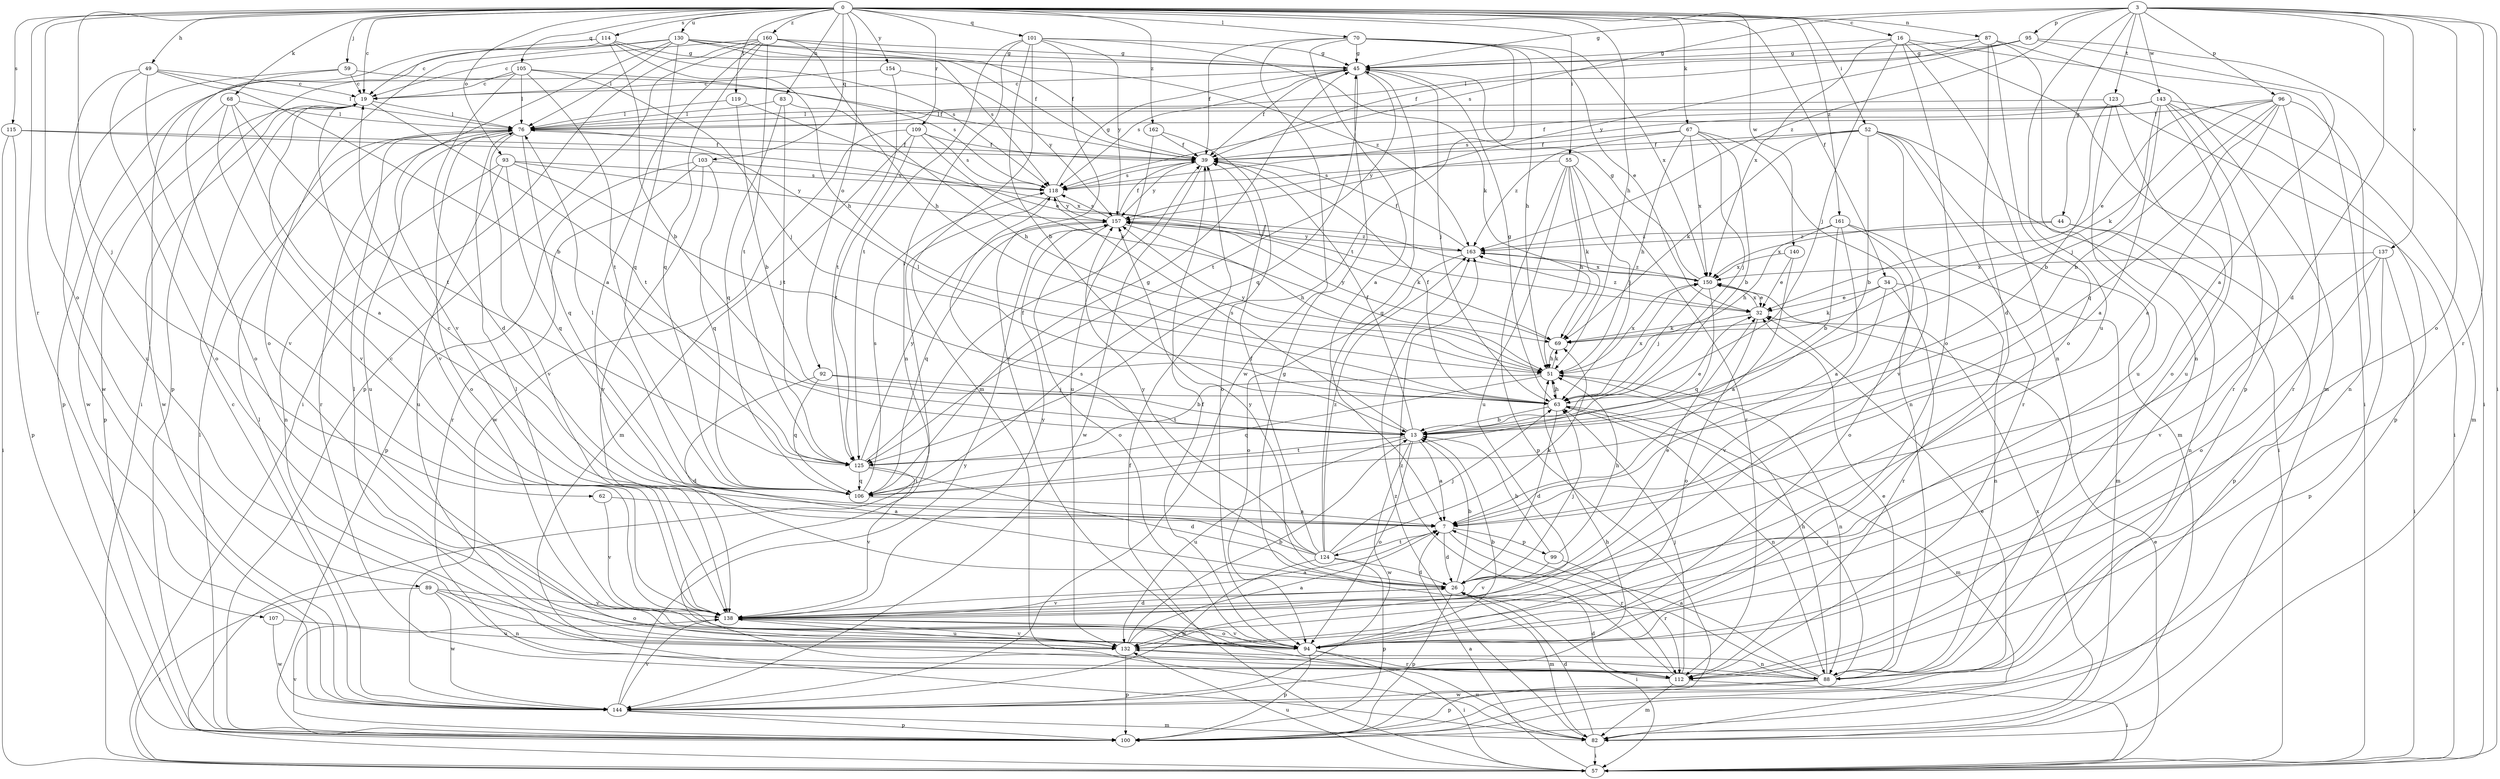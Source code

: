 strict digraph  {
0;
3;
7;
13;
16;
19;
26;
32;
34;
39;
44;
45;
49;
51;
52;
55;
57;
59;
62;
63;
67;
68;
69;
70;
76;
82;
83;
87;
88;
89;
92;
93;
94;
95;
96;
99;
100;
101;
103;
105;
106;
107;
109;
112;
114;
115;
118;
119;
123;
124;
125;
130;
132;
137;
138;
140;
143;
144;
150;
154;
157;
160;
161;
162;
163;
0 -> 16  [label=c];
0 -> 19  [label=c];
0 -> 34  [label=f];
0 -> 49  [label=h];
0 -> 51  [label=h];
0 -> 52  [label=i];
0 -> 55  [label=i];
0 -> 59  [label=j];
0 -> 62  [label=j];
0 -> 67  [label=k];
0 -> 68  [label=k];
0 -> 70  [label=l];
0 -> 83  [label=n];
0 -> 87  [label=n];
0 -> 89  [label=o];
0 -> 92  [label=o];
0 -> 93  [label=o];
0 -> 101  [label=q];
0 -> 103  [label=q];
0 -> 105  [label=q];
0 -> 107  [label=r];
0 -> 109  [label=r];
0 -> 114  [label=s];
0 -> 115  [label=s];
0 -> 119  [label=t];
0 -> 130  [label=u];
0 -> 140  [label=w];
0 -> 154  [label=y];
0 -> 160  [label=z];
0 -> 161  [label=z];
0 -> 162  [label=z];
3 -> 26  [label=d];
3 -> 44  [label=g];
3 -> 45  [label=g];
3 -> 57  [label=i];
3 -> 94  [label=o];
3 -> 95  [label=p];
3 -> 96  [label=p];
3 -> 112  [label=r];
3 -> 118  [label=s];
3 -> 123  [label=t];
3 -> 132  [label=u];
3 -> 137  [label=v];
3 -> 143  [label=w];
3 -> 163  [label=z];
7 -> 26  [label=d];
7 -> 99  [label=p];
7 -> 112  [label=r];
7 -> 124  [label=t];
13 -> 7  [label=a];
13 -> 32  [label=e];
13 -> 39  [label=f];
13 -> 94  [label=o];
13 -> 118  [label=s];
13 -> 125  [label=t];
13 -> 132  [label=u];
13 -> 144  [label=w];
16 -> 45  [label=g];
16 -> 57  [label=i];
16 -> 63  [label=j];
16 -> 88  [label=n];
16 -> 94  [label=o];
16 -> 100  [label=p];
16 -> 150  [label=x];
19 -> 76  [label=l];
19 -> 100  [label=p];
19 -> 125  [label=t];
19 -> 138  [label=v];
19 -> 144  [label=w];
26 -> 13  [label=b];
26 -> 32  [label=e];
26 -> 57  [label=i];
26 -> 63  [label=j];
26 -> 82  [label=m];
26 -> 100  [label=p];
26 -> 138  [label=v];
26 -> 157  [label=y];
32 -> 69  [label=k];
32 -> 94  [label=o];
32 -> 150  [label=x];
32 -> 163  [label=z];
34 -> 32  [label=e];
34 -> 69  [label=k];
34 -> 88  [label=n];
34 -> 112  [label=r];
34 -> 138  [label=v];
39 -> 118  [label=s];
39 -> 144  [label=w];
39 -> 157  [label=y];
44 -> 88  [label=n];
44 -> 100  [label=p];
44 -> 150  [label=x];
44 -> 163  [label=z];
45 -> 19  [label=c];
45 -> 39  [label=f];
45 -> 63  [label=j];
45 -> 106  [label=q];
45 -> 118  [label=s];
45 -> 125  [label=t];
49 -> 13  [label=b];
49 -> 19  [label=c];
49 -> 76  [label=l];
49 -> 94  [label=o];
49 -> 132  [label=u];
49 -> 138  [label=v];
51 -> 63  [label=j];
51 -> 69  [label=k];
51 -> 88  [label=n];
51 -> 106  [label=q];
51 -> 125  [label=t];
51 -> 150  [label=x];
51 -> 157  [label=y];
52 -> 13  [label=b];
52 -> 39  [label=f];
52 -> 57  [label=i];
52 -> 69  [label=k];
52 -> 82  [label=m];
52 -> 112  [label=r];
52 -> 138  [label=v];
52 -> 157  [label=y];
55 -> 51  [label=h];
55 -> 63  [label=j];
55 -> 69  [label=k];
55 -> 100  [label=p];
55 -> 112  [label=r];
55 -> 118  [label=s];
55 -> 132  [label=u];
57 -> 7  [label=a];
57 -> 32  [label=e];
57 -> 39  [label=f];
57 -> 132  [label=u];
59 -> 19  [label=c];
59 -> 39  [label=f];
59 -> 94  [label=o];
59 -> 144  [label=w];
62 -> 7  [label=a];
62 -> 138  [label=v];
63 -> 13  [label=b];
63 -> 26  [label=d];
63 -> 39  [label=f];
63 -> 45  [label=g];
63 -> 51  [label=h];
63 -> 76  [label=l];
63 -> 82  [label=m];
63 -> 88  [label=n];
63 -> 150  [label=x];
67 -> 13  [label=b];
67 -> 39  [label=f];
67 -> 51  [label=h];
67 -> 63  [label=j];
67 -> 88  [label=n];
67 -> 150  [label=x];
67 -> 163  [label=z];
68 -> 7  [label=a];
68 -> 76  [label=l];
68 -> 125  [label=t];
68 -> 138  [label=v];
68 -> 144  [label=w];
69 -> 51  [label=h];
69 -> 157  [label=y];
70 -> 7  [label=a];
70 -> 32  [label=e];
70 -> 39  [label=f];
70 -> 45  [label=g];
70 -> 51  [label=h];
70 -> 125  [label=t];
70 -> 144  [label=w];
70 -> 150  [label=x];
76 -> 39  [label=f];
76 -> 94  [label=o];
76 -> 106  [label=q];
76 -> 112  [label=r];
76 -> 132  [label=u];
76 -> 138  [label=v];
82 -> 26  [label=d];
82 -> 57  [label=i];
82 -> 132  [label=u];
82 -> 150  [label=x];
82 -> 163  [label=z];
83 -> 51  [label=h];
83 -> 76  [label=l];
83 -> 106  [label=q];
83 -> 125  [label=t];
87 -> 26  [label=d];
87 -> 39  [label=f];
87 -> 45  [label=g];
87 -> 82  [label=m];
87 -> 88  [label=n];
87 -> 94  [label=o];
88 -> 7  [label=a];
88 -> 32  [label=e];
88 -> 45  [label=g];
88 -> 51  [label=h];
88 -> 63  [label=j];
88 -> 100  [label=p];
88 -> 144  [label=w];
89 -> 57  [label=i];
89 -> 88  [label=n];
89 -> 94  [label=o];
89 -> 138  [label=v];
89 -> 144  [label=w];
92 -> 13  [label=b];
92 -> 26  [label=d];
92 -> 63  [label=j];
92 -> 106  [label=q];
93 -> 63  [label=j];
93 -> 88  [label=n];
93 -> 106  [label=q];
93 -> 118  [label=s];
93 -> 132  [label=u];
93 -> 157  [label=y];
94 -> 13  [label=b];
94 -> 39  [label=f];
94 -> 57  [label=i];
94 -> 76  [label=l];
94 -> 100  [label=p];
94 -> 112  [label=r];
94 -> 138  [label=v];
95 -> 7  [label=a];
95 -> 45  [label=g];
95 -> 57  [label=i];
95 -> 76  [label=l];
95 -> 157  [label=y];
96 -> 7  [label=a];
96 -> 13  [label=b];
96 -> 32  [label=e];
96 -> 69  [label=k];
96 -> 76  [label=l];
96 -> 88  [label=n];
96 -> 106  [label=q];
96 -> 112  [label=r];
99 -> 13  [label=b];
99 -> 51  [label=h];
99 -> 112  [label=r];
99 -> 138  [label=v];
100 -> 76  [label=l];
100 -> 138  [label=v];
101 -> 13  [label=b];
101 -> 45  [label=g];
101 -> 69  [label=k];
101 -> 82  [label=m];
101 -> 88  [label=n];
101 -> 112  [label=r];
101 -> 125  [label=t];
101 -> 157  [label=y];
103 -> 100  [label=p];
103 -> 106  [label=q];
103 -> 112  [label=r];
103 -> 118  [label=s];
103 -> 138  [label=v];
105 -> 19  [label=c];
105 -> 26  [label=d];
105 -> 63  [label=j];
105 -> 76  [label=l];
105 -> 100  [label=p];
105 -> 118  [label=s];
105 -> 125  [label=t];
106 -> 7  [label=a];
106 -> 45  [label=g];
106 -> 76  [label=l];
106 -> 118  [label=s];
107 -> 132  [label=u];
107 -> 144  [label=w];
109 -> 39  [label=f];
109 -> 69  [label=k];
109 -> 82  [label=m];
109 -> 118  [label=s];
109 -> 125  [label=t];
109 -> 144  [label=w];
112 -> 26  [label=d];
112 -> 57  [label=i];
112 -> 63  [label=j];
112 -> 82  [label=m];
112 -> 163  [label=z];
114 -> 13  [label=b];
114 -> 19  [label=c];
114 -> 45  [label=g];
114 -> 51  [label=h];
114 -> 57  [label=i];
114 -> 118  [label=s];
115 -> 39  [label=f];
115 -> 57  [label=i];
115 -> 100  [label=p];
115 -> 150  [label=x];
118 -> 45  [label=g];
118 -> 57  [label=i];
118 -> 157  [label=y];
119 -> 13  [label=b];
119 -> 32  [label=e];
119 -> 76  [label=l];
123 -> 13  [label=b];
123 -> 57  [label=i];
123 -> 76  [label=l];
123 -> 94  [label=o];
123 -> 132  [label=u];
124 -> 19  [label=c];
124 -> 26  [label=d];
124 -> 39  [label=f];
124 -> 45  [label=g];
124 -> 63  [label=j];
124 -> 69  [label=k];
124 -> 100  [label=p];
124 -> 118  [label=s];
124 -> 144  [label=w];
124 -> 157  [label=y];
124 -> 163  [label=z];
125 -> 26  [label=d];
125 -> 39  [label=f];
125 -> 106  [label=q];
125 -> 138  [label=v];
125 -> 157  [label=y];
130 -> 39  [label=f];
130 -> 45  [label=g];
130 -> 76  [label=l];
130 -> 94  [label=o];
130 -> 100  [label=p];
130 -> 106  [label=q];
130 -> 118  [label=s];
130 -> 138  [label=v];
130 -> 163  [label=z];
132 -> 7  [label=a];
132 -> 13  [label=b];
132 -> 76  [label=l];
132 -> 88  [label=n];
132 -> 100  [label=p];
132 -> 138  [label=v];
137 -> 57  [label=i];
137 -> 94  [label=o];
137 -> 100  [label=p];
137 -> 138  [label=v];
137 -> 150  [label=x];
138 -> 7  [label=a];
138 -> 19  [label=c];
138 -> 26  [label=d];
138 -> 94  [label=o];
138 -> 132  [label=u];
138 -> 157  [label=y];
140 -> 7  [label=a];
140 -> 32  [label=e];
140 -> 150  [label=x];
143 -> 7  [label=a];
143 -> 39  [label=f];
143 -> 63  [label=j];
143 -> 76  [label=l];
143 -> 82  [label=m];
143 -> 100  [label=p];
143 -> 112  [label=r];
143 -> 118  [label=s];
143 -> 132  [label=u];
144 -> 19  [label=c];
144 -> 32  [label=e];
144 -> 51  [label=h];
144 -> 76  [label=l];
144 -> 82  [label=m];
144 -> 100  [label=p];
144 -> 138  [label=v];
144 -> 157  [label=y];
150 -> 32  [label=e];
150 -> 45  [label=g];
150 -> 63  [label=j];
150 -> 106  [label=q];
150 -> 163  [label=z];
154 -> 19  [label=c];
154 -> 125  [label=t];
154 -> 157  [label=y];
157 -> 39  [label=f];
157 -> 51  [label=h];
157 -> 69  [label=k];
157 -> 94  [label=o];
157 -> 106  [label=q];
157 -> 118  [label=s];
157 -> 163  [label=z];
160 -> 7  [label=a];
160 -> 19  [label=c];
160 -> 39  [label=f];
160 -> 45  [label=g];
160 -> 51  [label=h];
160 -> 57  [label=i];
160 -> 100  [label=p];
160 -> 106  [label=q];
160 -> 125  [label=t];
161 -> 7  [label=a];
161 -> 13  [label=b];
161 -> 51  [label=h];
161 -> 82  [label=m];
161 -> 94  [label=o];
161 -> 163  [label=z];
162 -> 39  [label=f];
162 -> 94  [label=o];
162 -> 132  [label=u];
163 -> 39  [label=f];
163 -> 94  [label=o];
163 -> 150  [label=x];
163 -> 157  [label=y];
}
